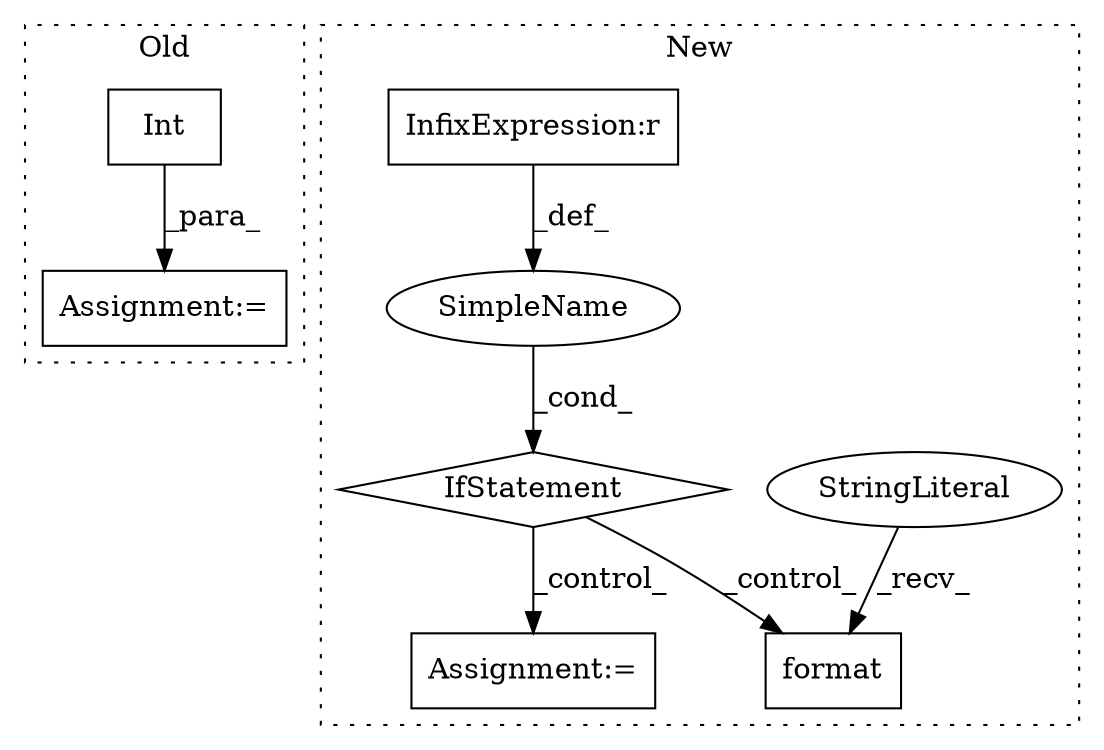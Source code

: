 digraph G {
subgraph cluster0 {
1 [label="Int" a="32" s="796,855" l="4,1" shape="box"];
8 [label="Assignment:=" a="7" s="795" l="1" shape="box"];
label = "Old";
style="dotted";
}
subgraph cluster1 {
2 [label="format" a="32" s="1377,1397" l="7,1" shape="box"];
3 [label="StringLiteral" a="45" s="1349" l="27" shape="ellipse"];
4 [label="IfStatement" a="25" s="762,788" l="4,2" shape="diamond"];
5 [label="SimpleName" a="42" s="" l="" shape="ellipse"];
6 [label="InfixExpression:r" a="27" s="774" l="4" shape="box"];
7 [label="Assignment:=" a="7" s="904" l="1" shape="box"];
label = "New";
style="dotted";
}
1 -> 8 [label="_para_"];
3 -> 2 [label="_recv_"];
4 -> 2 [label="_control_"];
4 -> 7 [label="_control_"];
5 -> 4 [label="_cond_"];
6 -> 5 [label="_def_"];
}